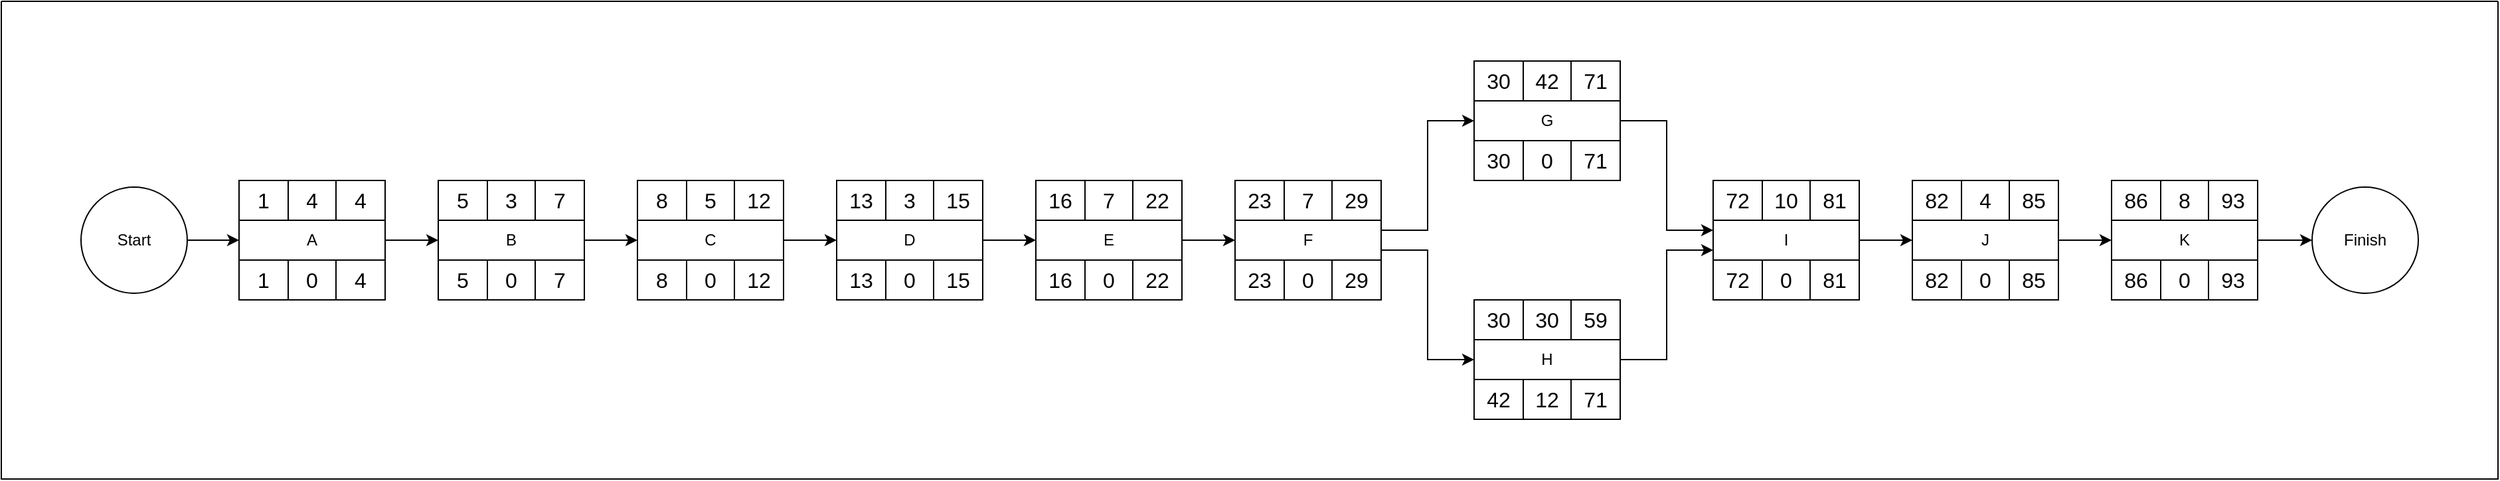 <mxfile version="26.1.1">
  <diagram name="Page-1" id="WaZ2u2sEhuZtvwv6w4Qf">
    <mxGraphModel dx="1120" dy="481" grid="1" gridSize="10" guides="1" tooltips="1" connect="1" arrows="1" fold="1" page="1" pageScale="1" pageWidth="850" pageHeight="1100" math="0" shadow="0">
      <root>
        <mxCell id="0" />
        <mxCell id="1" parent="0" />
        <mxCell id="uPYfZFIlQ1WotkED66Lh-37" value="" style="swimlane;startSize=0;" parent="1" vertex="1">
          <mxGeometry x="160" y="320" width="1880" height="360" as="geometry" />
        </mxCell>
        <mxCell id="uPYfZFIlQ1WotkED66Lh-48" value="" style="group" parent="uPYfZFIlQ1WotkED66Lh-37" vertex="1" connectable="0">
          <mxGeometry x="179" y="135" width="110" height="90" as="geometry" />
        </mxCell>
        <mxCell id="uPYfZFIlQ1WotkED66Lh-18" value="" style="shape=table;startSize=0;container=1;collapsible=0;childLayout=tableLayout;fontSize=16;" parent="uPYfZFIlQ1WotkED66Lh-48" vertex="1">
          <mxGeometry width="110" height="30" as="geometry" />
        </mxCell>
        <mxCell id="uPYfZFIlQ1WotkED66Lh-19" value="" style="shape=tableRow;horizontal=0;startSize=0;swimlaneHead=0;swimlaneBody=0;strokeColor=inherit;top=0;left=0;bottom=0;right=0;collapsible=0;dropTarget=0;fillColor=none;points=[[0,0.5],[1,0.5]];portConstraint=eastwest;fontSize=16;" parent="uPYfZFIlQ1WotkED66Lh-18" vertex="1">
          <mxGeometry width="110" height="30" as="geometry" />
        </mxCell>
        <mxCell id="uPYfZFIlQ1WotkED66Lh-20" value="1" style="shape=partialRectangle;html=1;whiteSpace=wrap;connectable=0;strokeColor=inherit;overflow=hidden;fillColor=none;top=0;left=0;bottom=0;right=0;pointerEvents=1;fontSize=16;" parent="uPYfZFIlQ1WotkED66Lh-19" vertex="1">
          <mxGeometry width="37" height="30" as="geometry">
            <mxRectangle width="37" height="30" as="alternateBounds" />
          </mxGeometry>
        </mxCell>
        <mxCell id="uPYfZFIlQ1WotkED66Lh-21" value="4" style="shape=partialRectangle;html=1;whiteSpace=wrap;connectable=0;strokeColor=inherit;overflow=hidden;fillColor=none;top=0;left=0;bottom=0;right=0;pointerEvents=1;fontSize=16;" parent="uPYfZFIlQ1WotkED66Lh-19" vertex="1">
          <mxGeometry x="37" width="36" height="30" as="geometry">
            <mxRectangle width="36" height="30" as="alternateBounds" />
          </mxGeometry>
        </mxCell>
        <mxCell id="uPYfZFIlQ1WotkED66Lh-22" value="4" style="shape=partialRectangle;html=1;whiteSpace=wrap;connectable=0;strokeColor=inherit;overflow=hidden;fillColor=none;top=0;left=0;bottom=0;right=0;pointerEvents=1;fontSize=16;" parent="uPYfZFIlQ1WotkED66Lh-19" vertex="1">
          <mxGeometry x="73" width="37" height="30" as="geometry">
            <mxRectangle width="37" height="30" as="alternateBounds" />
          </mxGeometry>
        </mxCell>
        <mxCell id="uPYfZFIlQ1WotkED66Lh-43" value="" style="shape=table;startSize=0;container=1;collapsible=0;childLayout=tableLayout;fontSize=16;" parent="uPYfZFIlQ1WotkED66Lh-48" vertex="1">
          <mxGeometry y="60" width="110" height="30" as="geometry" />
        </mxCell>
        <mxCell id="uPYfZFIlQ1WotkED66Lh-44" value="" style="shape=tableRow;horizontal=0;startSize=0;swimlaneHead=0;swimlaneBody=0;strokeColor=inherit;top=0;left=0;bottom=0;right=0;collapsible=0;dropTarget=0;fillColor=none;points=[[0,0.5],[1,0.5]];portConstraint=eastwest;fontSize=16;" parent="uPYfZFIlQ1WotkED66Lh-43" vertex="1">
          <mxGeometry width="110" height="30" as="geometry" />
        </mxCell>
        <mxCell id="uPYfZFIlQ1WotkED66Lh-45" value="1" style="shape=partialRectangle;html=1;whiteSpace=wrap;connectable=0;strokeColor=inherit;overflow=hidden;fillColor=none;top=0;left=0;bottom=0;right=0;pointerEvents=1;fontSize=16;" parent="uPYfZFIlQ1WotkED66Lh-44" vertex="1">
          <mxGeometry width="37" height="30" as="geometry">
            <mxRectangle width="37" height="30" as="alternateBounds" />
          </mxGeometry>
        </mxCell>
        <mxCell id="uPYfZFIlQ1WotkED66Lh-46" value="0" style="shape=partialRectangle;html=1;whiteSpace=wrap;connectable=0;strokeColor=inherit;overflow=hidden;fillColor=none;top=0;left=0;bottom=0;right=0;pointerEvents=1;fontSize=16;" parent="uPYfZFIlQ1WotkED66Lh-44" vertex="1">
          <mxGeometry x="37" width="36" height="30" as="geometry">
            <mxRectangle width="36" height="30" as="alternateBounds" />
          </mxGeometry>
        </mxCell>
        <mxCell id="uPYfZFIlQ1WotkED66Lh-47" value="4" style="shape=partialRectangle;html=1;whiteSpace=wrap;connectable=0;strokeColor=inherit;overflow=hidden;fillColor=none;top=0;left=0;bottom=0;right=0;pointerEvents=1;fontSize=16;" parent="uPYfZFIlQ1WotkED66Lh-44" vertex="1">
          <mxGeometry x="73" width="37" height="30" as="geometry">
            <mxRectangle width="37" height="30" as="alternateBounds" />
          </mxGeometry>
        </mxCell>
        <mxCell id="uPYfZFIlQ1WotkED66Lh-36" value="A" style="rounded=0;whiteSpace=wrap;html=1;" parent="uPYfZFIlQ1WotkED66Lh-48" vertex="1">
          <mxGeometry y="30" width="110" height="30" as="geometry" />
        </mxCell>
        <mxCell id="uPYfZFIlQ1WotkED66Lh-49" value="" style="group" parent="uPYfZFIlQ1WotkED66Lh-37" vertex="1" connectable="0">
          <mxGeometry x="329" y="135" width="110" height="90" as="geometry" />
        </mxCell>
        <mxCell id="uPYfZFIlQ1WotkED66Lh-50" value="" style="shape=table;startSize=0;container=1;collapsible=0;childLayout=tableLayout;fontSize=16;" parent="uPYfZFIlQ1WotkED66Lh-49" vertex="1">
          <mxGeometry width="110" height="30" as="geometry" />
        </mxCell>
        <mxCell id="uPYfZFIlQ1WotkED66Lh-51" value="" style="shape=tableRow;horizontal=0;startSize=0;swimlaneHead=0;swimlaneBody=0;strokeColor=inherit;top=0;left=0;bottom=0;right=0;collapsible=0;dropTarget=0;fillColor=none;points=[[0,0.5],[1,0.5]];portConstraint=eastwest;fontSize=16;" parent="uPYfZFIlQ1WotkED66Lh-50" vertex="1">
          <mxGeometry width="110" height="30" as="geometry" />
        </mxCell>
        <mxCell id="uPYfZFIlQ1WotkED66Lh-52" value="5" style="shape=partialRectangle;html=1;whiteSpace=wrap;connectable=0;strokeColor=inherit;overflow=hidden;fillColor=none;top=0;left=0;bottom=0;right=0;pointerEvents=1;fontSize=16;" parent="uPYfZFIlQ1WotkED66Lh-51" vertex="1">
          <mxGeometry width="37" height="30" as="geometry">
            <mxRectangle width="37" height="30" as="alternateBounds" />
          </mxGeometry>
        </mxCell>
        <mxCell id="uPYfZFIlQ1WotkED66Lh-53" value="3" style="shape=partialRectangle;html=1;whiteSpace=wrap;connectable=0;strokeColor=inherit;overflow=hidden;fillColor=none;top=0;left=0;bottom=0;right=0;pointerEvents=1;fontSize=16;" parent="uPYfZFIlQ1WotkED66Lh-51" vertex="1">
          <mxGeometry x="37" width="36" height="30" as="geometry">
            <mxRectangle width="36" height="30" as="alternateBounds" />
          </mxGeometry>
        </mxCell>
        <mxCell id="uPYfZFIlQ1WotkED66Lh-54" value="7" style="shape=partialRectangle;html=1;whiteSpace=wrap;connectable=0;strokeColor=inherit;overflow=hidden;fillColor=none;top=0;left=0;bottom=0;right=0;pointerEvents=1;fontSize=16;" parent="uPYfZFIlQ1WotkED66Lh-51" vertex="1">
          <mxGeometry x="73" width="37" height="30" as="geometry">
            <mxRectangle width="37" height="30" as="alternateBounds" />
          </mxGeometry>
        </mxCell>
        <mxCell id="uPYfZFIlQ1WotkED66Lh-55" value="" style="shape=table;startSize=0;container=1;collapsible=0;childLayout=tableLayout;fontSize=16;" parent="uPYfZFIlQ1WotkED66Lh-49" vertex="1">
          <mxGeometry y="60" width="110" height="30" as="geometry" />
        </mxCell>
        <mxCell id="uPYfZFIlQ1WotkED66Lh-56" value="" style="shape=tableRow;horizontal=0;startSize=0;swimlaneHead=0;swimlaneBody=0;strokeColor=inherit;top=0;left=0;bottom=0;right=0;collapsible=0;dropTarget=0;fillColor=none;points=[[0,0.5],[1,0.5]];portConstraint=eastwest;fontSize=16;" parent="uPYfZFIlQ1WotkED66Lh-55" vertex="1">
          <mxGeometry width="110" height="30" as="geometry" />
        </mxCell>
        <mxCell id="uPYfZFIlQ1WotkED66Lh-57" value="5" style="shape=partialRectangle;html=1;whiteSpace=wrap;connectable=0;strokeColor=inherit;overflow=hidden;fillColor=none;top=0;left=0;bottom=0;right=0;pointerEvents=1;fontSize=16;" parent="uPYfZFIlQ1WotkED66Lh-56" vertex="1">
          <mxGeometry width="37" height="30" as="geometry">
            <mxRectangle width="37" height="30" as="alternateBounds" />
          </mxGeometry>
        </mxCell>
        <mxCell id="uPYfZFIlQ1WotkED66Lh-58" value="0" style="shape=partialRectangle;html=1;whiteSpace=wrap;connectable=0;strokeColor=inherit;overflow=hidden;fillColor=none;top=0;left=0;bottom=0;right=0;pointerEvents=1;fontSize=16;" parent="uPYfZFIlQ1WotkED66Lh-56" vertex="1">
          <mxGeometry x="37" width="36" height="30" as="geometry">
            <mxRectangle width="36" height="30" as="alternateBounds" />
          </mxGeometry>
        </mxCell>
        <mxCell id="uPYfZFIlQ1WotkED66Lh-59" value="7" style="shape=partialRectangle;html=1;whiteSpace=wrap;connectable=0;strokeColor=inherit;overflow=hidden;fillColor=none;top=0;left=0;bottom=0;right=0;pointerEvents=1;fontSize=16;" parent="uPYfZFIlQ1WotkED66Lh-56" vertex="1">
          <mxGeometry x="73" width="37" height="30" as="geometry">
            <mxRectangle width="37" height="30" as="alternateBounds" />
          </mxGeometry>
        </mxCell>
        <mxCell id="uPYfZFIlQ1WotkED66Lh-60" value="B" style="rounded=0;whiteSpace=wrap;html=1;" parent="uPYfZFIlQ1WotkED66Lh-49" vertex="1">
          <mxGeometry y="30" width="110" height="30" as="geometry" />
        </mxCell>
        <mxCell id="uPYfZFIlQ1WotkED66Lh-98" value="" style="group" parent="uPYfZFIlQ1WotkED66Lh-37" vertex="1" connectable="0">
          <mxGeometry x="779" y="135" width="110" height="90" as="geometry" />
        </mxCell>
        <mxCell id="uPYfZFIlQ1WotkED66Lh-99" value="" style="shape=table;startSize=0;container=1;collapsible=0;childLayout=tableLayout;fontSize=16;" parent="uPYfZFIlQ1WotkED66Lh-98" vertex="1">
          <mxGeometry width="110" height="30" as="geometry" />
        </mxCell>
        <mxCell id="uPYfZFIlQ1WotkED66Lh-100" value="" style="shape=tableRow;horizontal=0;startSize=0;swimlaneHead=0;swimlaneBody=0;strokeColor=inherit;top=0;left=0;bottom=0;right=0;collapsible=0;dropTarget=0;fillColor=none;points=[[0,0.5],[1,0.5]];portConstraint=eastwest;fontSize=16;" parent="uPYfZFIlQ1WotkED66Lh-99" vertex="1">
          <mxGeometry width="110" height="30" as="geometry" />
        </mxCell>
        <mxCell id="uPYfZFIlQ1WotkED66Lh-101" value="16" style="shape=partialRectangle;html=1;whiteSpace=wrap;connectable=0;strokeColor=inherit;overflow=hidden;fillColor=none;top=0;left=0;bottom=0;right=0;pointerEvents=1;fontSize=16;" parent="uPYfZFIlQ1WotkED66Lh-100" vertex="1">
          <mxGeometry width="37" height="30" as="geometry">
            <mxRectangle width="37" height="30" as="alternateBounds" />
          </mxGeometry>
        </mxCell>
        <mxCell id="uPYfZFIlQ1WotkED66Lh-102" value="7" style="shape=partialRectangle;html=1;whiteSpace=wrap;connectable=0;strokeColor=inherit;overflow=hidden;fillColor=none;top=0;left=0;bottom=0;right=0;pointerEvents=1;fontSize=16;" parent="uPYfZFIlQ1WotkED66Lh-100" vertex="1">
          <mxGeometry x="37" width="36" height="30" as="geometry">
            <mxRectangle width="36" height="30" as="alternateBounds" />
          </mxGeometry>
        </mxCell>
        <mxCell id="uPYfZFIlQ1WotkED66Lh-103" value="22" style="shape=partialRectangle;html=1;whiteSpace=wrap;connectable=0;strokeColor=inherit;overflow=hidden;fillColor=none;top=0;left=0;bottom=0;right=0;pointerEvents=1;fontSize=16;" parent="uPYfZFIlQ1WotkED66Lh-100" vertex="1">
          <mxGeometry x="73" width="37" height="30" as="geometry">
            <mxRectangle width="37" height="30" as="alternateBounds" />
          </mxGeometry>
        </mxCell>
        <mxCell id="uPYfZFIlQ1WotkED66Lh-104" value="" style="shape=table;startSize=0;container=1;collapsible=0;childLayout=tableLayout;fontSize=16;" parent="uPYfZFIlQ1WotkED66Lh-98" vertex="1">
          <mxGeometry y="60" width="110" height="30" as="geometry" />
        </mxCell>
        <mxCell id="uPYfZFIlQ1WotkED66Lh-105" value="" style="shape=tableRow;horizontal=0;startSize=0;swimlaneHead=0;swimlaneBody=0;strokeColor=inherit;top=0;left=0;bottom=0;right=0;collapsible=0;dropTarget=0;fillColor=none;points=[[0,0.5],[1,0.5]];portConstraint=eastwest;fontSize=16;" parent="uPYfZFIlQ1WotkED66Lh-104" vertex="1">
          <mxGeometry width="110" height="30" as="geometry" />
        </mxCell>
        <mxCell id="uPYfZFIlQ1WotkED66Lh-106" value="16" style="shape=partialRectangle;html=1;whiteSpace=wrap;connectable=0;strokeColor=inherit;overflow=hidden;fillColor=none;top=0;left=0;bottom=0;right=0;pointerEvents=1;fontSize=16;" parent="uPYfZFIlQ1WotkED66Lh-105" vertex="1">
          <mxGeometry width="37" height="30" as="geometry">
            <mxRectangle width="37" height="30" as="alternateBounds" />
          </mxGeometry>
        </mxCell>
        <mxCell id="uPYfZFIlQ1WotkED66Lh-107" value="0" style="shape=partialRectangle;html=1;whiteSpace=wrap;connectable=0;strokeColor=inherit;overflow=hidden;fillColor=none;top=0;left=0;bottom=0;right=0;pointerEvents=1;fontSize=16;" parent="uPYfZFIlQ1WotkED66Lh-105" vertex="1">
          <mxGeometry x="37" width="36" height="30" as="geometry">
            <mxRectangle width="36" height="30" as="alternateBounds" />
          </mxGeometry>
        </mxCell>
        <mxCell id="uPYfZFIlQ1WotkED66Lh-108" value="22" style="shape=partialRectangle;html=1;whiteSpace=wrap;connectable=0;strokeColor=inherit;overflow=hidden;fillColor=none;top=0;left=0;bottom=0;right=0;pointerEvents=1;fontSize=16;" parent="uPYfZFIlQ1WotkED66Lh-105" vertex="1">
          <mxGeometry x="73" width="37" height="30" as="geometry">
            <mxRectangle width="37" height="30" as="alternateBounds" />
          </mxGeometry>
        </mxCell>
        <mxCell id="uPYfZFIlQ1WotkED66Lh-109" value="E" style="rounded=0;whiteSpace=wrap;html=1;" parent="uPYfZFIlQ1WotkED66Lh-98" vertex="1">
          <mxGeometry y="30" width="110" height="30" as="geometry" />
        </mxCell>
        <mxCell id="uPYfZFIlQ1WotkED66Lh-86" value="" style="group" parent="uPYfZFIlQ1WotkED66Lh-37" vertex="1" connectable="0">
          <mxGeometry x="629" y="135" width="110" height="90" as="geometry" />
        </mxCell>
        <mxCell id="uPYfZFIlQ1WotkED66Lh-87" value="" style="shape=table;startSize=0;container=1;collapsible=0;childLayout=tableLayout;fontSize=16;" parent="uPYfZFIlQ1WotkED66Lh-86" vertex="1">
          <mxGeometry width="110" height="30" as="geometry" />
        </mxCell>
        <mxCell id="uPYfZFIlQ1WotkED66Lh-88" value="" style="shape=tableRow;horizontal=0;startSize=0;swimlaneHead=0;swimlaneBody=0;strokeColor=inherit;top=0;left=0;bottom=0;right=0;collapsible=0;dropTarget=0;fillColor=none;points=[[0,0.5],[1,0.5]];portConstraint=eastwest;fontSize=16;" parent="uPYfZFIlQ1WotkED66Lh-87" vertex="1">
          <mxGeometry width="110" height="30" as="geometry" />
        </mxCell>
        <mxCell id="uPYfZFIlQ1WotkED66Lh-89" value="13" style="shape=partialRectangle;html=1;whiteSpace=wrap;connectable=0;strokeColor=inherit;overflow=hidden;fillColor=none;top=0;left=0;bottom=0;right=0;pointerEvents=1;fontSize=16;" parent="uPYfZFIlQ1WotkED66Lh-88" vertex="1">
          <mxGeometry width="37" height="30" as="geometry">
            <mxRectangle width="37" height="30" as="alternateBounds" />
          </mxGeometry>
        </mxCell>
        <mxCell id="uPYfZFIlQ1WotkED66Lh-90" value="3" style="shape=partialRectangle;html=1;whiteSpace=wrap;connectable=0;strokeColor=inherit;overflow=hidden;fillColor=none;top=0;left=0;bottom=0;right=0;pointerEvents=1;fontSize=16;" parent="uPYfZFIlQ1WotkED66Lh-88" vertex="1">
          <mxGeometry x="37" width="36" height="30" as="geometry">
            <mxRectangle width="36" height="30" as="alternateBounds" />
          </mxGeometry>
        </mxCell>
        <mxCell id="uPYfZFIlQ1WotkED66Lh-91" value="15" style="shape=partialRectangle;html=1;whiteSpace=wrap;connectable=0;strokeColor=inherit;overflow=hidden;fillColor=none;top=0;left=0;bottom=0;right=0;pointerEvents=1;fontSize=16;" parent="uPYfZFIlQ1WotkED66Lh-88" vertex="1">
          <mxGeometry x="73" width="37" height="30" as="geometry">
            <mxRectangle width="37" height="30" as="alternateBounds" />
          </mxGeometry>
        </mxCell>
        <mxCell id="uPYfZFIlQ1WotkED66Lh-92" value="" style="shape=table;startSize=0;container=1;collapsible=0;childLayout=tableLayout;fontSize=16;" parent="uPYfZFIlQ1WotkED66Lh-86" vertex="1">
          <mxGeometry y="60" width="110" height="30" as="geometry" />
        </mxCell>
        <mxCell id="uPYfZFIlQ1WotkED66Lh-93" value="" style="shape=tableRow;horizontal=0;startSize=0;swimlaneHead=0;swimlaneBody=0;strokeColor=inherit;top=0;left=0;bottom=0;right=0;collapsible=0;dropTarget=0;fillColor=none;points=[[0,0.5],[1,0.5]];portConstraint=eastwest;fontSize=16;" parent="uPYfZFIlQ1WotkED66Lh-92" vertex="1">
          <mxGeometry width="110" height="30" as="geometry" />
        </mxCell>
        <mxCell id="uPYfZFIlQ1WotkED66Lh-94" value="13" style="shape=partialRectangle;html=1;whiteSpace=wrap;connectable=0;strokeColor=inherit;overflow=hidden;fillColor=none;top=0;left=0;bottom=0;right=0;pointerEvents=1;fontSize=16;" parent="uPYfZFIlQ1WotkED66Lh-93" vertex="1">
          <mxGeometry width="37" height="30" as="geometry">
            <mxRectangle width="37" height="30" as="alternateBounds" />
          </mxGeometry>
        </mxCell>
        <mxCell id="uPYfZFIlQ1WotkED66Lh-95" value="0" style="shape=partialRectangle;html=1;whiteSpace=wrap;connectable=0;strokeColor=inherit;overflow=hidden;fillColor=none;top=0;left=0;bottom=0;right=0;pointerEvents=1;fontSize=16;" parent="uPYfZFIlQ1WotkED66Lh-93" vertex="1">
          <mxGeometry x="37" width="36" height="30" as="geometry">
            <mxRectangle width="36" height="30" as="alternateBounds" />
          </mxGeometry>
        </mxCell>
        <mxCell id="uPYfZFIlQ1WotkED66Lh-96" value="15" style="shape=partialRectangle;html=1;whiteSpace=wrap;connectable=0;strokeColor=inherit;overflow=hidden;fillColor=none;top=0;left=0;bottom=0;right=0;pointerEvents=1;fontSize=16;" parent="uPYfZFIlQ1WotkED66Lh-93" vertex="1">
          <mxGeometry x="73" width="37" height="30" as="geometry">
            <mxRectangle width="37" height="30" as="alternateBounds" />
          </mxGeometry>
        </mxCell>
        <mxCell id="uPYfZFIlQ1WotkED66Lh-97" value="D" style="rounded=0;whiteSpace=wrap;html=1;" parent="uPYfZFIlQ1WotkED66Lh-86" vertex="1">
          <mxGeometry y="30" width="110" height="30" as="geometry" />
        </mxCell>
        <mxCell id="uPYfZFIlQ1WotkED66Lh-62" value="" style="group" parent="uPYfZFIlQ1WotkED66Lh-37" vertex="1" connectable="0">
          <mxGeometry x="479" y="135" width="110" height="90" as="geometry" />
        </mxCell>
        <mxCell id="uPYfZFIlQ1WotkED66Lh-63" value="" style="shape=table;startSize=0;container=1;collapsible=0;childLayout=tableLayout;fontSize=16;" parent="uPYfZFIlQ1WotkED66Lh-62" vertex="1">
          <mxGeometry width="110" height="30" as="geometry" />
        </mxCell>
        <mxCell id="uPYfZFIlQ1WotkED66Lh-64" value="" style="shape=tableRow;horizontal=0;startSize=0;swimlaneHead=0;swimlaneBody=0;strokeColor=inherit;top=0;left=0;bottom=0;right=0;collapsible=0;dropTarget=0;fillColor=none;points=[[0,0.5],[1,0.5]];portConstraint=eastwest;fontSize=16;" parent="uPYfZFIlQ1WotkED66Lh-63" vertex="1">
          <mxGeometry width="110" height="30" as="geometry" />
        </mxCell>
        <mxCell id="uPYfZFIlQ1WotkED66Lh-65" value="8" style="shape=partialRectangle;html=1;whiteSpace=wrap;connectable=0;strokeColor=inherit;overflow=hidden;fillColor=none;top=0;left=0;bottom=0;right=0;pointerEvents=1;fontSize=16;" parent="uPYfZFIlQ1WotkED66Lh-64" vertex="1">
          <mxGeometry width="37" height="30" as="geometry">
            <mxRectangle width="37" height="30" as="alternateBounds" />
          </mxGeometry>
        </mxCell>
        <mxCell id="uPYfZFIlQ1WotkED66Lh-66" value="5" style="shape=partialRectangle;html=1;whiteSpace=wrap;connectable=0;strokeColor=inherit;overflow=hidden;fillColor=none;top=0;left=0;bottom=0;right=0;pointerEvents=1;fontSize=16;" parent="uPYfZFIlQ1WotkED66Lh-64" vertex="1">
          <mxGeometry x="37" width="36" height="30" as="geometry">
            <mxRectangle width="36" height="30" as="alternateBounds" />
          </mxGeometry>
        </mxCell>
        <mxCell id="uPYfZFIlQ1WotkED66Lh-67" value="12" style="shape=partialRectangle;html=1;whiteSpace=wrap;connectable=0;strokeColor=inherit;overflow=hidden;fillColor=none;top=0;left=0;bottom=0;right=0;pointerEvents=1;fontSize=16;" parent="uPYfZFIlQ1WotkED66Lh-64" vertex="1">
          <mxGeometry x="73" width="37" height="30" as="geometry">
            <mxRectangle width="37" height="30" as="alternateBounds" />
          </mxGeometry>
        </mxCell>
        <mxCell id="uPYfZFIlQ1WotkED66Lh-68" value="" style="shape=table;startSize=0;container=1;collapsible=0;childLayout=tableLayout;fontSize=16;" parent="uPYfZFIlQ1WotkED66Lh-62" vertex="1">
          <mxGeometry y="60" width="110" height="30" as="geometry" />
        </mxCell>
        <mxCell id="uPYfZFIlQ1WotkED66Lh-69" value="" style="shape=tableRow;horizontal=0;startSize=0;swimlaneHead=0;swimlaneBody=0;strokeColor=inherit;top=0;left=0;bottom=0;right=0;collapsible=0;dropTarget=0;fillColor=none;points=[[0,0.5],[1,0.5]];portConstraint=eastwest;fontSize=16;" parent="uPYfZFIlQ1WotkED66Lh-68" vertex="1">
          <mxGeometry width="110" height="30" as="geometry" />
        </mxCell>
        <mxCell id="uPYfZFIlQ1WotkED66Lh-70" value="8" style="shape=partialRectangle;html=1;whiteSpace=wrap;connectable=0;strokeColor=inherit;overflow=hidden;fillColor=none;top=0;left=0;bottom=0;right=0;pointerEvents=1;fontSize=16;" parent="uPYfZFIlQ1WotkED66Lh-69" vertex="1">
          <mxGeometry width="37" height="30" as="geometry">
            <mxRectangle width="37" height="30" as="alternateBounds" />
          </mxGeometry>
        </mxCell>
        <mxCell id="uPYfZFIlQ1WotkED66Lh-71" value="0" style="shape=partialRectangle;html=1;whiteSpace=wrap;connectable=0;strokeColor=inherit;overflow=hidden;fillColor=none;top=0;left=0;bottom=0;right=0;pointerEvents=1;fontSize=16;" parent="uPYfZFIlQ1WotkED66Lh-69" vertex="1">
          <mxGeometry x="37" width="36" height="30" as="geometry">
            <mxRectangle width="36" height="30" as="alternateBounds" />
          </mxGeometry>
        </mxCell>
        <mxCell id="uPYfZFIlQ1WotkED66Lh-72" value="12" style="shape=partialRectangle;html=1;whiteSpace=wrap;connectable=0;strokeColor=inherit;overflow=hidden;fillColor=none;top=0;left=0;bottom=0;right=0;pointerEvents=1;fontSize=16;" parent="uPYfZFIlQ1WotkED66Lh-69" vertex="1">
          <mxGeometry x="73" width="37" height="30" as="geometry">
            <mxRectangle width="37" height="30" as="alternateBounds" />
          </mxGeometry>
        </mxCell>
        <mxCell id="uPYfZFIlQ1WotkED66Lh-73" value="C" style="rounded=0;whiteSpace=wrap;html=1;" parent="uPYfZFIlQ1WotkED66Lh-62" vertex="1">
          <mxGeometry y="30" width="110" height="30" as="geometry" />
        </mxCell>
        <mxCell id="uPYfZFIlQ1WotkED66Lh-134" value="" style="group" parent="uPYfZFIlQ1WotkED66Lh-37" vertex="1" connectable="0">
          <mxGeometry x="929" y="135" width="110" height="90" as="geometry" />
        </mxCell>
        <mxCell id="uPYfZFIlQ1WotkED66Lh-135" value="" style="shape=table;startSize=0;container=1;collapsible=0;childLayout=tableLayout;fontSize=16;" parent="uPYfZFIlQ1WotkED66Lh-134" vertex="1">
          <mxGeometry width="110" height="30" as="geometry" />
        </mxCell>
        <mxCell id="uPYfZFIlQ1WotkED66Lh-136" value="" style="shape=tableRow;horizontal=0;startSize=0;swimlaneHead=0;swimlaneBody=0;strokeColor=inherit;top=0;left=0;bottom=0;right=0;collapsible=0;dropTarget=0;fillColor=none;points=[[0,0.5],[1,0.5]];portConstraint=eastwest;fontSize=16;" parent="uPYfZFIlQ1WotkED66Lh-135" vertex="1">
          <mxGeometry width="110" height="30" as="geometry" />
        </mxCell>
        <mxCell id="uPYfZFIlQ1WotkED66Lh-137" value="23" style="shape=partialRectangle;html=1;whiteSpace=wrap;connectable=0;strokeColor=inherit;overflow=hidden;fillColor=none;top=0;left=0;bottom=0;right=0;pointerEvents=1;fontSize=16;" parent="uPYfZFIlQ1WotkED66Lh-136" vertex="1">
          <mxGeometry width="37" height="30" as="geometry">
            <mxRectangle width="37" height="30" as="alternateBounds" />
          </mxGeometry>
        </mxCell>
        <mxCell id="uPYfZFIlQ1WotkED66Lh-138" value="7" style="shape=partialRectangle;html=1;whiteSpace=wrap;connectable=0;strokeColor=inherit;overflow=hidden;fillColor=none;top=0;left=0;bottom=0;right=0;pointerEvents=1;fontSize=16;" parent="uPYfZFIlQ1WotkED66Lh-136" vertex="1">
          <mxGeometry x="37" width="36" height="30" as="geometry">
            <mxRectangle width="36" height="30" as="alternateBounds" />
          </mxGeometry>
        </mxCell>
        <mxCell id="uPYfZFIlQ1WotkED66Lh-139" value="29" style="shape=partialRectangle;html=1;whiteSpace=wrap;connectable=0;strokeColor=inherit;overflow=hidden;fillColor=none;top=0;left=0;bottom=0;right=0;pointerEvents=1;fontSize=16;" parent="uPYfZFIlQ1WotkED66Lh-136" vertex="1">
          <mxGeometry x="73" width="37" height="30" as="geometry">
            <mxRectangle width="37" height="30" as="alternateBounds" />
          </mxGeometry>
        </mxCell>
        <mxCell id="uPYfZFIlQ1WotkED66Lh-140" value="" style="shape=table;startSize=0;container=1;collapsible=0;childLayout=tableLayout;fontSize=16;" parent="uPYfZFIlQ1WotkED66Lh-134" vertex="1">
          <mxGeometry y="60" width="110" height="30" as="geometry" />
        </mxCell>
        <mxCell id="uPYfZFIlQ1WotkED66Lh-141" value="" style="shape=tableRow;horizontal=0;startSize=0;swimlaneHead=0;swimlaneBody=0;strokeColor=inherit;top=0;left=0;bottom=0;right=0;collapsible=0;dropTarget=0;fillColor=none;points=[[0,0.5],[1,0.5]];portConstraint=eastwest;fontSize=16;" parent="uPYfZFIlQ1WotkED66Lh-140" vertex="1">
          <mxGeometry width="110" height="30" as="geometry" />
        </mxCell>
        <mxCell id="uPYfZFIlQ1WotkED66Lh-142" value="23" style="shape=partialRectangle;html=1;whiteSpace=wrap;connectable=0;strokeColor=inherit;overflow=hidden;fillColor=none;top=0;left=0;bottom=0;right=0;pointerEvents=1;fontSize=16;" parent="uPYfZFIlQ1WotkED66Lh-141" vertex="1">
          <mxGeometry width="37" height="30" as="geometry">
            <mxRectangle width="37" height="30" as="alternateBounds" />
          </mxGeometry>
        </mxCell>
        <mxCell id="uPYfZFIlQ1WotkED66Lh-143" value="0" style="shape=partialRectangle;html=1;whiteSpace=wrap;connectable=0;strokeColor=inherit;overflow=hidden;fillColor=none;top=0;left=0;bottom=0;right=0;pointerEvents=1;fontSize=16;" parent="uPYfZFIlQ1WotkED66Lh-141" vertex="1">
          <mxGeometry x="37" width="36" height="30" as="geometry">
            <mxRectangle width="36" height="30" as="alternateBounds" />
          </mxGeometry>
        </mxCell>
        <mxCell id="uPYfZFIlQ1WotkED66Lh-144" value="29" style="shape=partialRectangle;html=1;whiteSpace=wrap;connectable=0;strokeColor=inherit;overflow=hidden;fillColor=none;top=0;left=0;bottom=0;right=0;pointerEvents=1;fontSize=16;" parent="uPYfZFIlQ1WotkED66Lh-141" vertex="1">
          <mxGeometry x="73" width="37" height="30" as="geometry">
            <mxRectangle width="37" height="30" as="alternateBounds" />
          </mxGeometry>
        </mxCell>
        <mxCell id="uPYfZFIlQ1WotkED66Lh-145" value="F" style="rounded=0;whiteSpace=wrap;html=1;" parent="uPYfZFIlQ1WotkED66Lh-134" vertex="1">
          <mxGeometry y="30" width="110" height="30" as="geometry" />
        </mxCell>
        <mxCell id="uPYfZFIlQ1WotkED66Lh-146" value="" style="group" parent="uPYfZFIlQ1WotkED66Lh-37" vertex="1" connectable="0">
          <mxGeometry x="1130" y="45" width="110" height="90" as="geometry" />
        </mxCell>
        <mxCell id="uPYfZFIlQ1WotkED66Lh-152" value="" style="shape=table;startSize=0;container=1;collapsible=0;childLayout=tableLayout;fontSize=16;" parent="uPYfZFIlQ1WotkED66Lh-146" vertex="1">
          <mxGeometry x="-21" y="60" width="110" height="30" as="geometry" />
        </mxCell>
        <mxCell id="uPYfZFIlQ1WotkED66Lh-153" value="" style="shape=tableRow;horizontal=0;startSize=0;swimlaneHead=0;swimlaneBody=0;strokeColor=inherit;top=0;left=0;bottom=0;right=0;collapsible=0;dropTarget=0;fillColor=none;points=[[0,0.5],[1,0.5]];portConstraint=eastwest;fontSize=16;" parent="uPYfZFIlQ1WotkED66Lh-152" vertex="1">
          <mxGeometry width="110" height="30" as="geometry" />
        </mxCell>
        <mxCell id="uPYfZFIlQ1WotkED66Lh-154" value="30" style="shape=partialRectangle;html=1;whiteSpace=wrap;connectable=0;strokeColor=inherit;overflow=hidden;fillColor=none;top=0;left=0;bottom=0;right=0;pointerEvents=1;fontSize=16;" parent="uPYfZFIlQ1WotkED66Lh-153" vertex="1">
          <mxGeometry width="37" height="30" as="geometry">
            <mxRectangle width="37" height="30" as="alternateBounds" />
          </mxGeometry>
        </mxCell>
        <mxCell id="uPYfZFIlQ1WotkED66Lh-155" value="0" style="shape=partialRectangle;html=1;whiteSpace=wrap;connectable=0;strokeColor=inherit;overflow=hidden;fillColor=none;top=0;left=0;bottom=0;right=0;pointerEvents=1;fontSize=16;" parent="uPYfZFIlQ1WotkED66Lh-153" vertex="1">
          <mxGeometry x="37" width="36" height="30" as="geometry">
            <mxRectangle width="36" height="30" as="alternateBounds" />
          </mxGeometry>
        </mxCell>
        <mxCell id="uPYfZFIlQ1WotkED66Lh-156" value="71" style="shape=partialRectangle;html=1;whiteSpace=wrap;connectable=0;strokeColor=inherit;overflow=hidden;fillColor=none;top=0;left=0;bottom=0;right=0;pointerEvents=1;fontSize=16;" parent="uPYfZFIlQ1WotkED66Lh-153" vertex="1">
          <mxGeometry x="73" width="37" height="30" as="geometry">
            <mxRectangle width="37" height="30" as="alternateBounds" />
          </mxGeometry>
        </mxCell>
        <mxCell id="uPYfZFIlQ1WotkED66Lh-157" value="G" style="rounded=0;whiteSpace=wrap;html=1;" parent="uPYfZFIlQ1WotkED66Lh-146" vertex="1">
          <mxGeometry x="-21" y="30" width="110" height="30" as="geometry" />
        </mxCell>
        <mxCell id="uPYfZFIlQ1WotkED66Lh-158" value="" style="group" parent="uPYfZFIlQ1WotkED66Lh-37" vertex="1" connectable="0">
          <mxGeometry x="1109" y="225" width="110" height="90" as="geometry" />
        </mxCell>
        <mxCell id="uPYfZFIlQ1WotkED66Lh-159" value="" style="shape=table;startSize=0;container=1;collapsible=0;childLayout=tableLayout;fontSize=16;" parent="uPYfZFIlQ1WotkED66Lh-158" vertex="1">
          <mxGeometry width="110" height="30" as="geometry" />
        </mxCell>
        <mxCell id="uPYfZFIlQ1WotkED66Lh-160" value="" style="shape=tableRow;horizontal=0;startSize=0;swimlaneHead=0;swimlaneBody=0;strokeColor=inherit;top=0;left=0;bottom=0;right=0;collapsible=0;dropTarget=0;fillColor=none;points=[[0,0.5],[1,0.5]];portConstraint=eastwest;fontSize=16;" parent="uPYfZFIlQ1WotkED66Lh-159" vertex="1">
          <mxGeometry width="110" height="30" as="geometry" />
        </mxCell>
        <mxCell id="uPYfZFIlQ1WotkED66Lh-161" value="30" style="shape=partialRectangle;html=1;whiteSpace=wrap;connectable=0;strokeColor=inherit;overflow=hidden;fillColor=none;top=0;left=0;bottom=0;right=0;pointerEvents=1;fontSize=16;" parent="uPYfZFIlQ1WotkED66Lh-160" vertex="1">
          <mxGeometry width="37" height="30" as="geometry">
            <mxRectangle width="37" height="30" as="alternateBounds" />
          </mxGeometry>
        </mxCell>
        <mxCell id="uPYfZFIlQ1WotkED66Lh-162" value="30" style="shape=partialRectangle;html=1;whiteSpace=wrap;connectable=0;strokeColor=inherit;overflow=hidden;fillColor=none;top=0;left=0;bottom=0;right=0;pointerEvents=1;fontSize=16;" parent="uPYfZFIlQ1WotkED66Lh-160" vertex="1">
          <mxGeometry x="37" width="36" height="30" as="geometry">
            <mxRectangle width="36" height="30" as="alternateBounds" />
          </mxGeometry>
        </mxCell>
        <mxCell id="uPYfZFIlQ1WotkED66Lh-163" value="59" style="shape=partialRectangle;html=1;whiteSpace=wrap;connectable=0;strokeColor=inherit;overflow=hidden;fillColor=none;top=0;left=0;bottom=0;right=0;pointerEvents=1;fontSize=16;" parent="uPYfZFIlQ1WotkED66Lh-160" vertex="1">
          <mxGeometry x="73" width="37" height="30" as="geometry">
            <mxRectangle width="37" height="30" as="alternateBounds" />
          </mxGeometry>
        </mxCell>
        <mxCell id="uPYfZFIlQ1WotkED66Lh-164" value="" style="shape=table;startSize=0;container=1;collapsible=0;childLayout=tableLayout;fontSize=16;" parent="uPYfZFIlQ1WotkED66Lh-158" vertex="1">
          <mxGeometry y="60" width="110" height="30" as="geometry" />
        </mxCell>
        <mxCell id="uPYfZFIlQ1WotkED66Lh-165" value="" style="shape=tableRow;horizontal=0;startSize=0;swimlaneHead=0;swimlaneBody=0;strokeColor=inherit;top=0;left=0;bottom=0;right=0;collapsible=0;dropTarget=0;fillColor=none;points=[[0,0.5],[1,0.5]];portConstraint=eastwest;fontSize=16;" parent="uPYfZFIlQ1WotkED66Lh-164" vertex="1">
          <mxGeometry width="110" height="30" as="geometry" />
        </mxCell>
        <mxCell id="uPYfZFIlQ1WotkED66Lh-166" value="42" style="shape=partialRectangle;html=1;whiteSpace=wrap;connectable=0;strokeColor=inherit;overflow=hidden;fillColor=none;top=0;left=0;bottom=0;right=0;pointerEvents=1;fontSize=16;" parent="uPYfZFIlQ1WotkED66Lh-165" vertex="1">
          <mxGeometry width="37" height="30" as="geometry">
            <mxRectangle width="37" height="30" as="alternateBounds" />
          </mxGeometry>
        </mxCell>
        <mxCell id="uPYfZFIlQ1WotkED66Lh-167" value="12" style="shape=partialRectangle;html=1;whiteSpace=wrap;connectable=0;strokeColor=inherit;overflow=hidden;fillColor=none;top=0;left=0;bottom=0;right=0;pointerEvents=1;fontSize=16;" parent="uPYfZFIlQ1WotkED66Lh-165" vertex="1">
          <mxGeometry x="37" width="36" height="30" as="geometry">
            <mxRectangle width="36" height="30" as="alternateBounds" />
          </mxGeometry>
        </mxCell>
        <mxCell id="uPYfZFIlQ1WotkED66Lh-168" value="71" style="shape=partialRectangle;html=1;whiteSpace=wrap;connectable=0;strokeColor=inherit;overflow=hidden;fillColor=none;top=0;left=0;bottom=0;right=0;pointerEvents=1;fontSize=16;" parent="uPYfZFIlQ1WotkED66Lh-165" vertex="1">
          <mxGeometry x="73" width="37" height="30" as="geometry">
            <mxRectangle width="37" height="30" as="alternateBounds" />
          </mxGeometry>
        </mxCell>
        <mxCell id="uPYfZFIlQ1WotkED66Lh-169" value="H" style="rounded=0;whiteSpace=wrap;html=1;" parent="uPYfZFIlQ1WotkED66Lh-158" vertex="1">
          <mxGeometry y="30" width="110" height="30" as="geometry" />
        </mxCell>
        <mxCell id="uPYfZFIlQ1WotkED66Lh-170" value="" style="group" parent="uPYfZFIlQ1WotkED66Lh-37" vertex="1" connectable="0">
          <mxGeometry x="1289" y="135" width="110" height="90" as="geometry" />
        </mxCell>
        <mxCell id="uPYfZFIlQ1WotkED66Lh-171" value="" style="shape=table;startSize=0;container=1;collapsible=0;childLayout=tableLayout;fontSize=16;" parent="uPYfZFIlQ1WotkED66Lh-170" vertex="1">
          <mxGeometry width="110" height="30" as="geometry" />
        </mxCell>
        <mxCell id="uPYfZFIlQ1WotkED66Lh-172" value="" style="shape=tableRow;horizontal=0;startSize=0;swimlaneHead=0;swimlaneBody=0;strokeColor=inherit;top=0;left=0;bottom=0;right=0;collapsible=0;dropTarget=0;fillColor=none;points=[[0,0.5],[1,0.5]];portConstraint=eastwest;fontSize=16;" parent="uPYfZFIlQ1WotkED66Lh-171" vertex="1">
          <mxGeometry width="110" height="30" as="geometry" />
        </mxCell>
        <mxCell id="uPYfZFIlQ1WotkED66Lh-173" value="72" style="shape=partialRectangle;html=1;whiteSpace=wrap;connectable=0;strokeColor=inherit;overflow=hidden;fillColor=none;top=0;left=0;bottom=0;right=0;pointerEvents=1;fontSize=16;" parent="uPYfZFIlQ1WotkED66Lh-172" vertex="1">
          <mxGeometry width="37" height="30" as="geometry">
            <mxRectangle width="37" height="30" as="alternateBounds" />
          </mxGeometry>
        </mxCell>
        <mxCell id="uPYfZFIlQ1WotkED66Lh-174" value="10" style="shape=partialRectangle;html=1;whiteSpace=wrap;connectable=0;strokeColor=inherit;overflow=hidden;fillColor=none;top=0;left=0;bottom=0;right=0;pointerEvents=1;fontSize=16;" parent="uPYfZFIlQ1WotkED66Lh-172" vertex="1">
          <mxGeometry x="37" width="36" height="30" as="geometry">
            <mxRectangle width="36" height="30" as="alternateBounds" />
          </mxGeometry>
        </mxCell>
        <mxCell id="uPYfZFIlQ1WotkED66Lh-175" value="81" style="shape=partialRectangle;html=1;whiteSpace=wrap;connectable=0;strokeColor=inherit;overflow=hidden;fillColor=none;top=0;left=0;bottom=0;right=0;pointerEvents=1;fontSize=16;" parent="uPYfZFIlQ1WotkED66Lh-172" vertex="1">
          <mxGeometry x="73" width="37" height="30" as="geometry">
            <mxRectangle width="37" height="30" as="alternateBounds" />
          </mxGeometry>
        </mxCell>
        <mxCell id="uPYfZFIlQ1WotkED66Lh-176" value="" style="shape=table;startSize=0;container=1;collapsible=0;childLayout=tableLayout;fontSize=16;" parent="uPYfZFIlQ1WotkED66Lh-170" vertex="1">
          <mxGeometry y="60" width="110" height="30" as="geometry" />
        </mxCell>
        <mxCell id="uPYfZFIlQ1WotkED66Lh-177" value="" style="shape=tableRow;horizontal=0;startSize=0;swimlaneHead=0;swimlaneBody=0;strokeColor=inherit;top=0;left=0;bottom=0;right=0;collapsible=0;dropTarget=0;fillColor=none;points=[[0,0.5],[1,0.5]];portConstraint=eastwest;fontSize=16;" parent="uPYfZFIlQ1WotkED66Lh-176" vertex="1">
          <mxGeometry width="110" height="30" as="geometry" />
        </mxCell>
        <mxCell id="uPYfZFIlQ1WotkED66Lh-178" value="72" style="shape=partialRectangle;html=1;whiteSpace=wrap;connectable=0;strokeColor=inherit;overflow=hidden;fillColor=none;top=0;left=0;bottom=0;right=0;pointerEvents=1;fontSize=16;" parent="uPYfZFIlQ1WotkED66Lh-177" vertex="1">
          <mxGeometry width="37" height="30" as="geometry">
            <mxRectangle width="37" height="30" as="alternateBounds" />
          </mxGeometry>
        </mxCell>
        <mxCell id="uPYfZFIlQ1WotkED66Lh-179" value="0" style="shape=partialRectangle;html=1;whiteSpace=wrap;connectable=0;strokeColor=inherit;overflow=hidden;fillColor=none;top=0;left=0;bottom=0;right=0;pointerEvents=1;fontSize=16;" parent="uPYfZFIlQ1WotkED66Lh-177" vertex="1">
          <mxGeometry x="37" width="36" height="30" as="geometry">
            <mxRectangle width="36" height="30" as="alternateBounds" />
          </mxGeometry>
        </mxCell>
        <mxCell id="uPYfZFIlQ1WotkED66Lh-180" value="81" style="shape=partialRectangle;html=1;whiteSpace=wrap;connectable=0;strokeColor=inherit;overflow=hidden;fillColor=none;top=0;left=0;bottom=0;right=0;pointerEvents=1;fontSize=16;" parent="uPYfZFIlQ1WotkED66Lh-177" vertex="1">
          <mxGeometry x="73" width="37" height="30" as="geometry">
            <mxRectangle width="37" height="30" as="alternateBounds" />
          </mxGeometry>
        </mxCell>
        <mxCell id="uPYfZFIlQ1WotkED66Lh-181" value="I" style="rounded=0;whiteSpace=wrap;html=1;" parent="uPYfZFIlQ1WotkED66Lh-170" vertex="1">
          <mxGeometry y="30" width="110" height="30" as="geometry" />
        </mxCell>
        <mxCell id="uPYfZFIlQ1WotkED66Lh-182" value="" style="group" parent="uPYfZFIlQ1WotkED66Lh-37" vertex="1" connectable="0">
          <mxGeometry x="1439" y="135" width="110" height="90" as="geometry" />
        </mxCell>
        <mxCell id="uPYfZFIlQ1WotkED66Lh-183" value="" style="shape=table;startSize=0;container=1;collapsible=0;childLayout=tableLayout;fontSize=16;" parent="uPYfZFIlQ1WotkED66Lh-182" vertex="1">
          <mxGeometry width="110" height="30" as="geometry" />
        </mxCell>
        <mxCell id="uPYfZFIlQ1WotkED66Lh-184" value="" style="shape=tableRow;horizontal=0;startSize=0;swimlaneHead=0;swimlaneBody=0;strokeColor=inherit;top=0;left=0;bottom=0;right=0;collapsible=0;dropTarget=0;fillColor=none;points=[[0,0.5],[1,0.5]];portConstraint=eastwest;fontSize=16;" parent="uPYfZFIlQ1WotkED66Lh-183" vertex="1">
          <mxGeometry width="110" height="30" as="geometry" />
        </mxCell>
        <mxCell id="uPYfZFIlQ1WotkED66Lh-185" value="82" style="shape=partialRectangle;html=1;whiteSpace=wrap;connectable=0;strokeColor=inherit;overflow=hidden;fillColor=none;top=0;left=0;bottom=0;right=0;pointerEvents=1;fontSize=16;" parent="uPYfZFIlQ1WotkED66Lh-184" vertex="1">
          <mxGeometry width="37" height="30" as="geometry">
            <mxRectangle width="37" height="30" as="alternateBounds" />
          </mxGeometry>
        </mxCell>
        <mxCell id="uPYfZFIlQ1WotkED66Lh-186" value="4" style="shape=partialRectangle;html=1;whiteSpace=wrap;connectable=0;strokeColor=inherit;overflow=hidden;fillColor=none;top=0;left=0;bottom=0;right=0;pointerEvents=1;fontSize=16;" parent="uPYfZFIlQ1WotkED66Lh-184" vertex="1">
          <mxGeometry x="37" width="36" height="30" as="geometry">
            <mxRectangle width="36" height="30" as="alternateBounds" />
          </mxGeometry>
        </mxCell>
        <mxCell id="uPYfZFIlQ1WotkED66Lh-187" value="85" style="shape=partialRectangle;html=1;whiteSpace=wrap;connectable=0;strokeColor=inherit;overflow=hidden;fillColor=none;top=0;left=0;bottom=0;right=0;pointerEvents=1;fontSize=16;" parent="uPYfZFIlQ1WotkED66Lh-184" vertex="1">
          <mxGeometry x="73" width="37" height="30" as="geometry">
            <mxRectangle width="37" height="30" as="alternateBounds" />
          </mxGeometry>
        </mxCell>
        <mxCell id="uPYfZFIlQ1WotkED66Lh-188" value="" style="shape=table;startSize=0;container=1;collapsible=0;childLayout=tableLayout;fontSize=16;" parent="uPYfZFIlQ1WotkED66Lh-182" vertex="1">
          <mxGeometry y="60" width="110" height="30" as="geometry" />
        </mxCell>
        <mxCell id="uPYfZFIlQ1WotkED66Lh-189" value="" style="shape=tableRow;horizontal=0;startSize=0;swimlaneHead=0;swimlaneBody=0;strokeColor=inherit;top=0;left=0;bottom=0;right=0;collapsible=0;dropTarget=0;fillColor=none;points=[[0,0.5],[1,0.5]];portConstraint=eastwest;fontSize=16;" parent="uPYfZFIlQ1WotkED66Lh-188" vertex="1">
          <mxGeometry width="110" height="30" as="geometry" />
        </mxCell>
        <mxCell id="uPYfZFIlQ1WotkED66Lh-190" value="82" style="shape=partialRectangle;html=1;whiteSpace=wrap;connectable=0;strokeColor=inherit;overflow=hidden;fillColor=none;top=0;left=0;bottom=0;right=0;pointerEvents=1;fontSize=16;" parent="uPYfZFIlQ1WotkED66Lh-189" vertex="1">
          <mxGeometry width="37" height="30" as="geometry">
            <mxRectangle width="37" height="30" as="alternateBounds" />
          </mxGeometry>
        </mxCell>
        <mxCell id="uPYfZFIlQ1WotkED66Lh-191" value="0" style="shape=partialRectangle;html=1;whiteSpace=wrap;connectable=0;strokeColor=inherit;overflow=hidden;fillColor=none;top=0;left=0;bottom=0;right=0;pointerEvents=1;fontSize=16;" parent="uPYfZFIlQ1WotkED66Lh-189" vertex="1">
          <mxGeometry x="37" width="36" height="30" as="geometry">
            <mxRectangle width="36" height="30" as="alternateBounds" />
          </mxGeometry>
        </mxCell>
        <mxCell id="uPYfZFIlQ1WotkED66Lh-192" value="85" style="shape=partialRectangle;html=1;whiteSpace=wrap;connectable=0;strokeColor=inherit;overflow=hidden;fillColor=none;top=0;left=0;bottom=0;right=0;pointerEvents=1;fontSize=16;" parent="uPYfZFIlQ1WotkED66Lh-189" vertex="1">
          <mxGeometry x="73" width="37" height="30" as="geometry">
            <mxRectangle width="37" height="30" as="alternateBounds" />
          </mxGeometry>
        </mxCell>
        <mxCell id="uPYfZFIlQ1WotkED66Lh-193" value="J" style="rounded=0;whiteSpace=wrap;html=1;" parent="uPYfZFIlQ1WotkED66Lh-182" vertex="1">
          <mxGeometry y="30" width="110" height="30" as="geometry" />
        </mxCell>
        <mxCell id="uPYfZFIlQ1WotkED66Lh-194" value="" style="group" parent="uPYfZFIlQ1WotkED66Lh-37" vertex="1" connectable="0">
          <mxGeometry x="1589" y="135" width="110" height="90" as="geometry" />
        </mxCell>
        <mxCell id="uPYfZFIlQ1WotkED66Lh-195" value="" style="shape=table;startSize=0;container=1;collapsible=0;childLayout=tableLayout;fontSize=16;" parent="uPYfZFIlQ1WotkED66Lh-194" vertex="1">
          <mxGeometry width="110" height="30" as="geometry" />
        </mxCell>
        <mxCell id="uPYfZFIlQ1WotkED66Lh-196" value="" style="shape=tableRow;horizontal=0;startSize=0;swimlaneHead=0;swimlaneBody=0;strokeColor=inherit;top=0;left=0;bottom=0;right=0;collapsible=0;dropTarget=0;fillColor=none;points=[[0,0.5],[1,0.5]];portConstraint=eastwest;fontSize=16;" parent="uPYfZFIlQ1WotkED66Lh-195" vertex="1">
          <mxGeometry width="110" height="30" as="geometry" />
        </mxCell>
        <mxCell id="uPYfZFIlQ1WotkED66Lh-197" value="86" style="shape=partialRectangle;html=1;whiteSpace=wrap;connectable=0;strokeColor=inherit;overflow=hidden;fillColor=none;top=0;left=0;bottom=0;right=0;pointerEvents=1;fontSize=16;" parent="uPYfZFIlQ1WotkED66Lh-196" vertex="1">
          <mxGeometry width="37" height="30" as="geometry">
            <mxRectangle width="37" height="30" as="alternateBounds" />
          </mxGeometry>
        </mxCell>
        <mxCell id="uPYfZFIlQ1WotkED66Lh-198" value="8" style="shape=partialRectangle;html=1;whiteSpace=wrap;connectable=0;strokeColor=inherit;overflow=hidden;fillColor=none;top=0;left=0;bottom=0;right=0;pointerEvents=1;fontSize=16;" parent="uPYfZFIlQ1WotkED66Lh-196" vertex="1">
          <mxGeometry x="37" width="36" height="30" as="geometry">
            <mxRectangle width="36" height="30" as="alternateBounds" />
          </mxGeometry>
        </mxCell>
        <mxCell id="uPYfZFIlQ1WotkED66Lh-199" value="93" style="shape=partialRectangle;html=1;whiteSpace=wrap;connectable=0;strokeColor=inherit;overflow=hidden;fillColor=none;top=0;left=0;bottom=0;right=0;pointerEvents=1;fontSize=16;" parent="uPYfZFIlQ1WotkED66Lh-196" vertex="1">
          <mxGeometry x="73" width="37" height="30" as="geometry">
            <mxRectangle width="37" height="30" as="alternateBounds" />
          </mxGeometry>
        </mxCell>
        <mxCell id="uPYfZFIlQ1WotkED66Lh-200" value="" style="shape=table;startSize=0;container=1;collapsible=0;childLayout=tableLayout;fontSize=16;" parent="uPYfZFIlQ1WotkED66Lh-194" vertex="1">
          <mxGeometry y="60" width="110" height="30" as="geometry" />
        </mxCell>
        <mxCell id="uPYfZFIlQ1WotkED66Lh-201" value="" style="shape=tableRow;horizontal=0;startSize=0;swimlaneHead=0;swimlaneBody=0;strokeColor=inherit;top=0;left=0;bottom=0;right=0;collapsible=0;dropTarget=0;fillColor=none;points=[[0,0.5],[1,0.5]];portConstraint=eastwest;fontSize=16;" parent="uPYfZFIlQ1WotkED66Lh-200" vertex="1">
          <mxGeometry width="110" height="30" as="geometry" />
        </mxCell>
        <mxCell id="uPYfZFIlQ1WotkED66Lh-202" value="86" style="shape=partialRectangle;html=1;whiteSpace=wrap;connectable=0;strokeColor=inherit;overflow=hidden;fillColor=none;top=0;left=0;bottom=0;right=0;pointerEvents=1;fontSize=16;" parent="uPYfZFIlQ1WotkED66Lh-201" vertex="1">
          <mxGeometry width="37" height="30" as="geometry">
            <mxRectangle width="37" height="30" as="alternateBounds" />
          </mxGeometry>
        </mxCell>
        <mxCell id="uPYfZFIlQ1WotkED66Lh-203" value="0" style="shape=partialRectangle;html=1;whiteSpace=wrap;connectable=0;strokeColor=inherit;overflow=hidden;fillColor=none;top=0;left=0;bottom=0;right=0;pointerEvents=1;fontSize=16;" parent="uPYfZFIlQ1WotkED66Lh-201" vertex="1">
          <mxGeometry x="37" width="36" height="30" as="geometry">
            <mxRectangle width="36" height="30" as="alternateBounds" />
          </mxGeometry>
        </mxCell>
        <mxCell id="uPYfZFIlQ1WotkED66Lh-204" value="93" style="shape=partialRectangle;html=1;whiteSpace=wrap;connectable=0;strokeColor=inherit;overflow=hidden;fillColor=none;top=0;left=0;bottom=0;right=0;pointerEvents=1;fontSize=16;" parent="uPYfZFIlQ1WotkED66Lh-201" vertex="1">
          <mxGeometry x="73" width="37" height="30" as="geometry">
            <mxRectangle width="37" height="30" as="alternateBounds" />
          </mxGeometry>
        </mxCell>
        <mxCell id="uPYfZFIlQ1WotkED66Lh-205" value="K" style="rounded=0;whiteSpace=wrap;html=1;" parent="uPYfZFIlQ1WotkED66Lh-194" vertex="1">
          <mxGeometry y="30" width="110" height="30" as="geometry" />
        </mxCell>
        <mxCell id="uPYfZFIlQ1WotkED66Lh-206" style="edgeStyle=orthogonalEdgeStyle;rounded=0;orthogonalLoop=1;jettySize=auto;html=1;entryX=0;entryY=0.5;entryDx=0;entryDy=0;" parent="uPYfZFIlQ1WotkED66Lh-37" source="uPYfZFIlQ1WotkED66Lh-36" target="uPYfZFIlQ1WotkED66Lh-60" edge="1">
          <mxGeometry relative="1" as="geometry" />
        </mxCell>
        <mxCell id="uPYfZFIlQ1WotkED66Lh-207" style="edgeStyle=orthogonalEdgeStyle;rounded=0;orthogonalLoop=1;jettySize=auto;html=1;entryX=0;entryY=0.5;entryDx=0;entryDy=0;" parent="uPYfZFIlQ1WotkED66Lh-37" source="uPYfZFIlQ1WotkED66Lh-60" target="uPYfZFIlQ1WotkED66Lh-73" edge="1">
          <mxGeometry relative="1" as="geometry" />
        </mxCell>
        <mxCell id="uPYfZFIlQ1WotkED66Lh-208" style="edgeStyle=orthogonalEdgeStyle;rounded=0;orthogonalLoop=1;jettySize=auto;html=1;entryX=0;entryY=0.5;entryDx=0;entryDy=0;" parent="uPYfZFIlQ1WotkED66Lh-37" source="uPYfZFIlQ1WotkED66Lh-73" target="uPYfZFIlQ1WotkED66Lh-97" edge="1">
          <mxGeometry relative="1" as="geometry" />
        </mxCell>
        <mxCell id="uPYfZFIlQ1WotkED66Lh-209" style="edgeStyle=orthogonalEdgeStyle;rounded=0;orthogonalLoop=1;jettySize=auto;html=1;entryX=0;entryY=0.5;entryDx=0;entryDy=0;" parent="uPYfZFIlQ1WotkED66Lh-37" source="uPYfZFIlQ1WotkED66Lh-97" target="uPYfZFIlQ1WotkED66Lh-109" edge="1">
          <mxGeometry relative="1" as="geometry" />
        </mxCell>
        <mxCell id="uPYfZFIlQ1WotkED66Lh-210" style="edgeStyle=orthogonalEdgeStyle;rounded=0;orthogonalLoop=1;jettySize=auto;html=1;entryX=0;entryY=0.5;entryDx=0;entryDy=0;" parent="uPYfZFIlQ1WotkED66Lh-37" source="uPYfZFIlQ1WotkED66Lh-109" target="uPYfZFIlQ1WotkED66Lh-145" edge="1">
          <mxGeometry relative="1" as="geometry" />
        </mxCell>
        <mxCell id="uPYfZFIlQ1WotkED66Lh-211" style="edgeStyle=orthogonalEdgeStyle;rounded=0;orthogonalLoop=1;jettySize=auto;html=1;entryX=0;entryY=0.5;entryDx=0;entryDy=0;exitX=1;exitY=0.25;exitDx=0;exitDy=0;" parent="uPYfZFIlQ1WotkED66Lh-37" source="uPYfZFIlQ1WotkED66Lh-145" target="uPYfZFIlQ1WotkED66Lh-157" edge="1">
          <mxGeometry relative="1" as="geometry" />
        </mxCell>
        <mxCell id="uPYfZFIlQ1WotkED66Lh-212" style="edgeStyle=orthogonalEdgeStyle;rounded=0;orthogonalLoop=1;jettySize=auto;html=1;entryX=0;entryY=0.5;entryDx=0;entryDy=0;exitX=1;exitY=0.75;exitDx=0;exitDy=0;" parent="uPYfZFIlQ1WotkED66Lh-37" source="uPYfZFIlQ1WotkED66Lh-145" target="uPYfZFIlQ1WotkED66Lh-169" edge="1">
          <mxGeometry relative="1" as="geometry" />
        </mxCell>
        <mxCell id="uPYfZFIlQ1WotkED66Lh-213" style="edgeStyle=orthogonalEdgeStyle;rounded=0;orthogonalLoop=1;jettySize=auto;html=1;entryX=0;entryY=0.75;entryDx=0;entryDy=0;" parent="uPYfZFIlQ1WotkED66Lh-37" source="uPYfZFIlQ1WotkED66Lh-169" target="uPYfZFIlQ1WotkED66Lh-181" edge="1">
          <mxGeometry relative="1" as="geometry" />
        </mxCell>
        <mxCell id="uPYfZFIlQ1WotkED66Lh-214" style="edgeStyle=orthogonalEdgeStyle;rounded=0;orthogonalLoop=1;jettySize=auto;html=1;entryX=0;entryY=0.25;entryDx=0;entryDy=0;" parent="uPYfZFIlQ1WotkED66Lh-37" source="uPYfZFIlQ1WotkED66Lh-157" target="uPYfZFIlQ1WotkED66Lh-181" edge="1">
          <mxGeometry relative="1" as="geometry" />
        </mxCell>
        <mxCell id="uPYfZFIlQ1WotkED66Lh-215" style="edgeStyle=orthogonalEdgeStyle;rounded=0;orthogonalLoop=1;jettySize=auto;html=1;entryX=0;entryY=0.5;entryDx=0;entryDy=0;" parent="uPYfZFIlQ1WotkED66Lh-37" source="uPYfZFIlQ1WotkED66Lh-181" target="uPYfZFIlQ1WotkED66Lh-193" edge="1">
          <mxGeometry relative="1" as="geometry" />
        </mxCell>
        <mxCell id="uPYfZFIlQ1WotkED66Lh-216" style="edgeStyle=orthogonalEdgeStyle;rounded=0;orthogonalLoop=1;jettySize=auto;html=1;entryX=0;entryY=0.5;entryDx=0;entryDy=0;" parent="uPYfZFIlQ1WotkED66Lh-37" source="uPYfZFIlQ1WotkED66Lh-193" target="uPYfZFIlQ1WotkED66Lh-205" edge="1">
          <mxGeometry relative="1" as="geometry" />
        </mxCell>
        <mxCell id="uPYfZFIlQ1WotkED66Lh-219" style="edgeStyle=orthogonalEdgeStyle;rounded=0;orthogonalLoop=1;jettySize=auto;html=1;entryX=0;entryY=0.5;entryDx=0;entryDy=0;" parent="uPYfZFIlQ1WotkED66Lh-37" source="uPYfZFIlQ1WotkED66Lh-217" target="uPYfZFIlQ1WotkED66Lh-36" edge="1">
          <mxGeometry relative="1" as="geometry" />
        </mxCell>
        <mxCell id="uPYfZFIlQ1WotkED66Lh-217" value="Start" style="ellipse;whiteSpace=wrap;html=1;aspect=fixed;" parent="uPYfZFIlQ1WotkED66Lh-37" vertex="1">
          <mxGeometry x="60" y="140" width="80" height="80" as="geometry" />
        </mxCell>
        <mxCell id="uPYfZFIlQ1WotkED66Lh-218" value="Finish" style="ellipse;whiteSpace=wrap;html=1;aspect=fixed;" parent="uPYfZFIlQ1WotkED66Lh-37" vertex="1">
          <mxGeometry x="1740" y="140" width="80" height="80" as="geometry" />
        </mxCell>
        <mxCell id="uPYfZFIlQ1WotkED66Lh-220" style="edgeStyle=orthogonalEdgeStyle;rounded=0;orthogonalLoop=1;jettySize=auto;html=1;" parent="uPYfZFIlQ1WotkED66Lh-37" source="uPYfZFIlQ1WotkED66Lh-205" target="uPYfZFIlQ1WotkED66Lh-218" edge="1">
          <mxGeometry relative="1" as="geometry" />
        </mxCell>
        <mxCell id="uPYfZFIlQ1WotkED66Lh-147" value="" style="shape=table;startSize=0;container=1;collapsible=0;childLayout=tableLayout;fontSize=16;" parent="uPYfZFIlQ1WotkED66Lh-37" vertex="1">
          <mxGeometry x="1109" y="45" width="110" height="30" as="geometry" />
        </mxCell>
        <mxCell id="uPYfZFIlQ1WotkED66Lh-148" value="" style="shape=tableRow;horizontal=0;startSize=0;swimlaneHead=0;swimlaneBody=0;strokeColor=inherit;top=0;left=0;bottom=0;right=0;collapsible=0;dropTarget=0;fillColor=none;points=[[0,0.5],[1,0.5]];portConstraint=eastwest;fontSize=16;" parent="uPYfZFIlQ1WotkED66Lh-147" vertex="1">
          <mxGeometry width="110" height="30" as="geometry" />
        </mxCell>
        <mxCell id="uPYfZFIlQ1WotkED66Lh-149" value="30" style="shape=partialRectangle;html=1;whiteSpace=wrap;connectable=0;strokeColor=inherit;overflow=hidden;fillColor=none;top=0;left=0;bottom=0;right=0;pointerEvents=1;fontSize=16;" parent="uPYfZFIlQ1WotkED66Lh-148" vertex="1">
          <mxGeometry width="37" height="30" as="geometry">
            <mxRectangle width="37" height="30" as="alternateBounds" />
          </mxGeometry>
        </mxCell>
        <mxCell id="uPYfZFIlQ1WotkED66Lh-150" value="42" style="shape=partialRectangle;html=1;whiteSpace=wrap;connectable=0;strokeColor=inherit;overflow=hidden;fillColor=none;top=0;left=0;bottom=0;right=0;pointerEvents=1;fontSize=16;" parent="uPYfZFIlQ1WotkED66Lh-148" vertex="1">
          <mxGeometry x="37" width="36" height="30" as="geometry">
            <mxRectangle width="36" height="30" as="alternateBounds" />
          </mxGeometry>
        </mxCell>
        <mxCell id="uPYfZFIlQ1WotkED66Lh-151" value="71" style="shape=partialRectangle;html=1;whiteSpace=wrap;connectable=0;strokeColor=inherit;overflow=hidden;fillColor=none;top=0;left=0;bottom=0;right=0;pointerEvents=1;fontSize=16;" parent="uPYfZFIlQ1WotkED66Lh-148" vertex="1">
          <mxGeometry x="73" width="37" height="30" as="geometry">
            <mxRectangle width="37" height="30" as="alternateBounds" />
          </mxGeometry>
        </mxCell>
      </root>
    </mxGraphModel>
  </diagram>
</mxfile>
